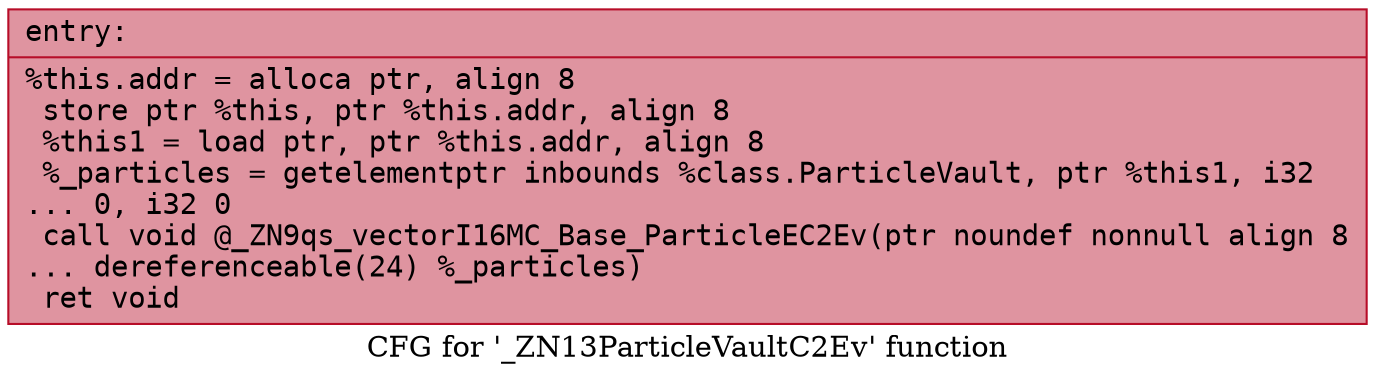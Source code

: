 digraph "CFG for '_ZN13ParticleVaultC2Ev' function" {
	label="CFG for '_ZN13ParticleVaultC2Ev' function";

	Node0x55907115a360 [shape=record,color="#b70d28ff", style=filled, fillcolor="#b70d2870" fontname="Courier",label="{entry:\l|  %this.addr = alloca ptr, align 8\l  store ptr %this, ptr %this.addr, align 8\l  %this1 = load ptr, ptr %this.addr, align 8\l  %_particles = getelementptr inbounds %class.ParticleVault, ptr %this1, i32\l... 0, i32 0\l  call void @_ZN9qs_vectorI16MC_Base_ParticleEC2Ev(ptr noundef nonnull align 8\l... dereferenceable(24) %_particles)\l  ret void\l}"];
}

